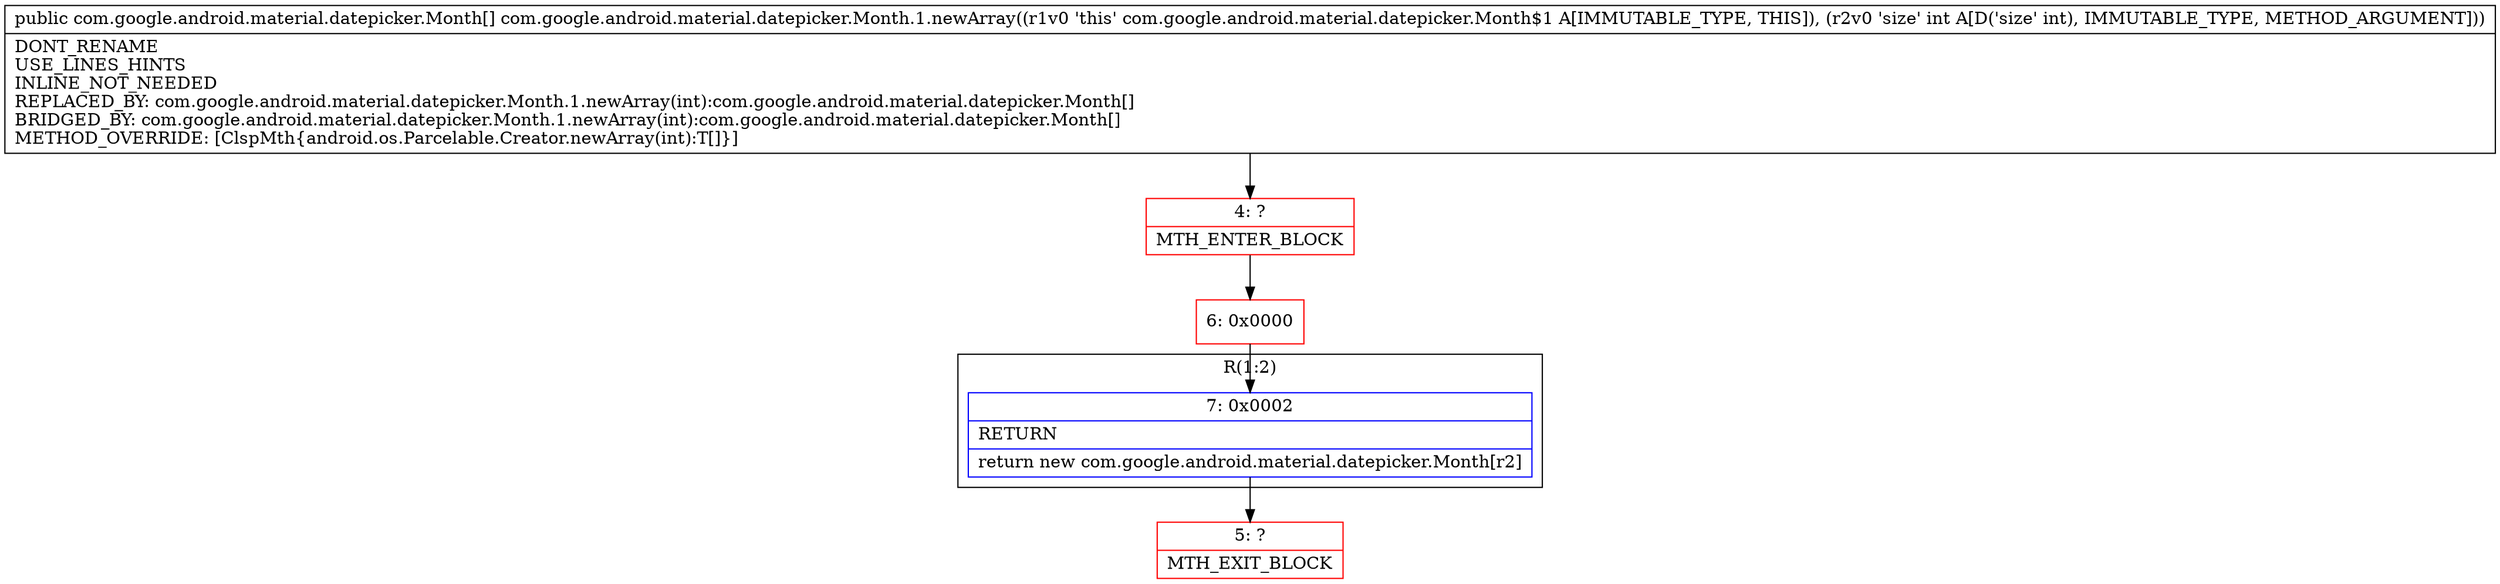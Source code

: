 digraph "CFG forcom.google.android.material.datepicker.Month.1.newArray(I)[Lcom\/google\/android\/material\/datepicker\/Month;" {
subgraph cluster_Region_783000188 {
label = "R(1:2)";
node [shape=record,color=blue];
Node_7 [shape=record,label="{7\:\ 0x0002|RETURN\l|return new com.google.android.material.datepicker.Month[r2]\l}"];
}
Node_4 [shape=record,color=red,label="{4\:\ ?|MTH_ENTER_BLOCK\l}"];
Node_6 [shape=record,color=red,label="{6\:\ 0x0000}"];
Node_5 [shape=record,color=red,label="{5\:\ ?|MTH_EXIT_BLOCK\l}"];
MethodNode[shape=record,label="{public com.google.android.material.datepicker.Month[] com.google.android.material.datepicker.Month.1.newArray((r1v0 'this' com.google.android.material.datepicker.Month$1 A[IMMUTABLE_TYPE, THIS]), (r2v0 'size' int A[D('size' int), IMMUTABLE_TYPE, METHOD_ARGUMENT]))  | DONT_RENAME\lUSE_LINES_HINTS\lINLINE_NOT_NEEDED\lREPLACED_BY: com.google.android.material.datepicker.Month.1.newArray(int):com.google.android.material.datepicker.Month[]\lBRIDGED_BY: com.google.android.material.datepicker.Month.1.newArray(int):com.google.android.material.datepicker.Month[]\lMETHOD_OVERRIDE: [ClspMth\{android.os.Parcelable.Creator.newArray(int):T[]\}]\l}"];
MethodNode -> Node_4;Node_7 -> Node_5;
Node_4 -> Node_6;
Node_6 -> Node_7;
}

